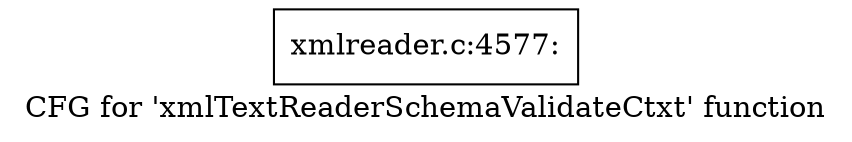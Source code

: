 digraph "CFG for 'xmlTextReaderSchemaValidateCtxt' function" {
	label="CFG for 'xmlTextReaderSchemaValidateCtxt' function";

	Node0x55e4492d4030 [shape=record,label="{xmlreader.c:4577:}"];
}
